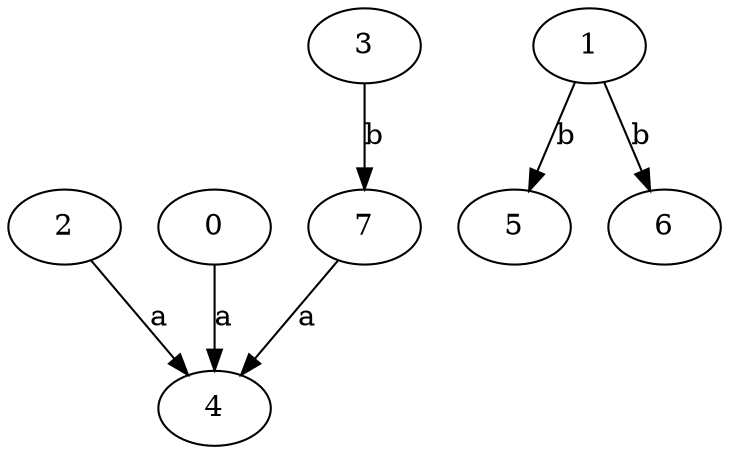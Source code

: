 strict digraph  {
2;
3;
0;
4;
5;
6;
7;
1;
2 -> 4  [label=a];
3 -> 7  [label=b];
0 -> 4  [label=a];
7 -> 4  [label=a];
1 -> 5  [label=b];
1 -> 6  [label=b];
}
